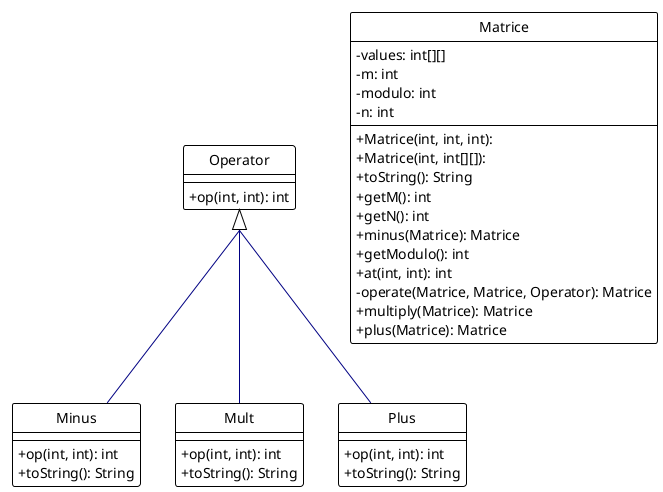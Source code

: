 @startuml

skinparam classAttributeIconSize 0
hide circle

!theme plain
top to bottom direction
skinparam groupInheritance 2

class Minus {
  + op(int, int): int
  + toString(): String
}
class Mult {
  + op(int, int): int
  + toString(): String
}
class Plus {
  + op(int, int): int
  + toString(): String
}
class Operator {
  + op(int, int): int
}
class Matrice {
  + Matrice(int, int, int):
  + Matrice(int, int[][]):
  - values: int[][]
  - m: int
  - modulo: int
  - n: int
  + toString(): String
  + getM(): int
  + getN(): int
  + minus(Matrice): Matrice
  + getModulo(): int
  + at(int, int): int
  - operate(Matrice, Matrice, Operator): Matrice
  + multiply(Matrice): Matrice
  + plus(Matrice): Matrice
}

Operator     <|-[#000082,plain]-  Plus
Operator     <|-[#000082,plain]-  Minus
Operator     <|-[#000082,plain]-  Mult

@enduml
